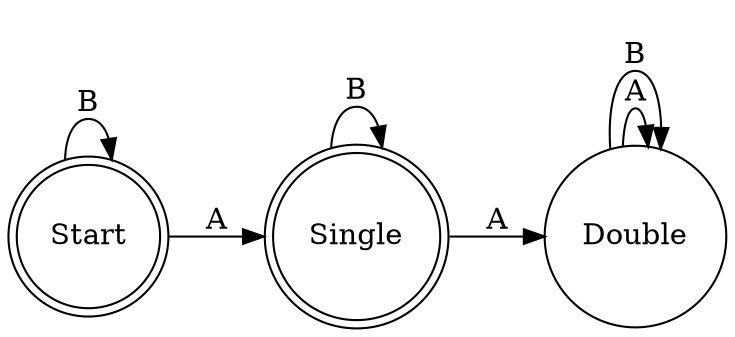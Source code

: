 digraph finite_state_machine {
	rankdir = LR;
	/*size = "4,6"*/
	/*ppi = 300*/
	node [ shape = doublecircle ]; "Start" "Single";
	node [ shape = circle ];

	"Start" -> "Single"  [ label = "A" ]
	"Start" -> "Start"   [ label = "B" ]

    "Single" -> "Double"   [ label = "A" ]
    "Single" -> "Single"   [ label = "B" ]

    "Double" -> "Double" [ label = "A"]
    "Double" -> "Double" [ label = "B"]
}
